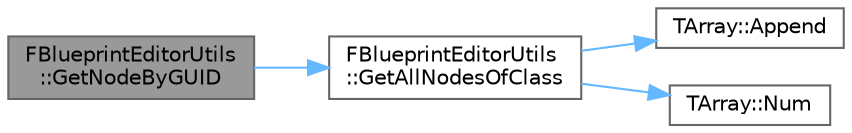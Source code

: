 digraph "FBlueprintEditorUtils::GetNodeByGUID"
{
 // INTERACTIVE_SVG=YES
 // LATEX_PDF_SIZE
  bgcolor="transparent";
  edge [fontname=Helvetica,fontsize=10,labelfontname=Helvetica,labelfontsize=10];
  node [fontname=Helvetica,fontsize=10,shape=box,height=0.2,width=0.4];
  rankdir="LR";
  Node1 [id="Node000001",label="FBlueprintEditorUtils\l::GetNodeByGUID",height=0.2,width=0.4,color="gray40", fillcolor="grey60", style="filled", fontcolor="black",tooltip="Searches all nodes in a Blueprint and checks for a matching Guid."];
  Node1 -> Node2 [id="edge1_Node000001_Node000002",color="steelblue1",style="solid",tooltip=" "];
  Node2 [id="Node000002",label="FBlueprintEditorUtils\l::GetAllNodesOfClass",height=0.2,width=0.4,color="grey40", fillcolor="white", style="filled",URL="$d1/db4/classFBlueprintEditorUtils.html#abd71954115c4a50efa6dbdcd060f3b92",tooltip="Returns all nodes in all graphs of the specified class."];
  Node2 -> Node3 [id="edge2_Node000002_Node000003",color="steelblue1",style="solid",tooltip=" "];
  Node3 [id="Node000003",label="TArray::Append",height=0.2,width=0.4,color="grey40", fillcolor="white", style="filled",URL="$d4/d52/classTArray.html#a74ede47cac56b1d41830719f29a4882d",tooltip="Appends the specified array to this array."];
  Node2 -> Node4 [id="edge3_Node000002_Node000004",color="steelblue1",style="solid",tooltip=" "];
  Node4 [id="Node000004",label="TArray::Num",height=0.2,width=0.4,color="grey40", fillcolor="white", style="filled",URL="$d4/d52/classTArray.html#adcbf9ca48677a9c0c3830cd862dd40d8",tooltip="Returns number of elements in array."];
}
